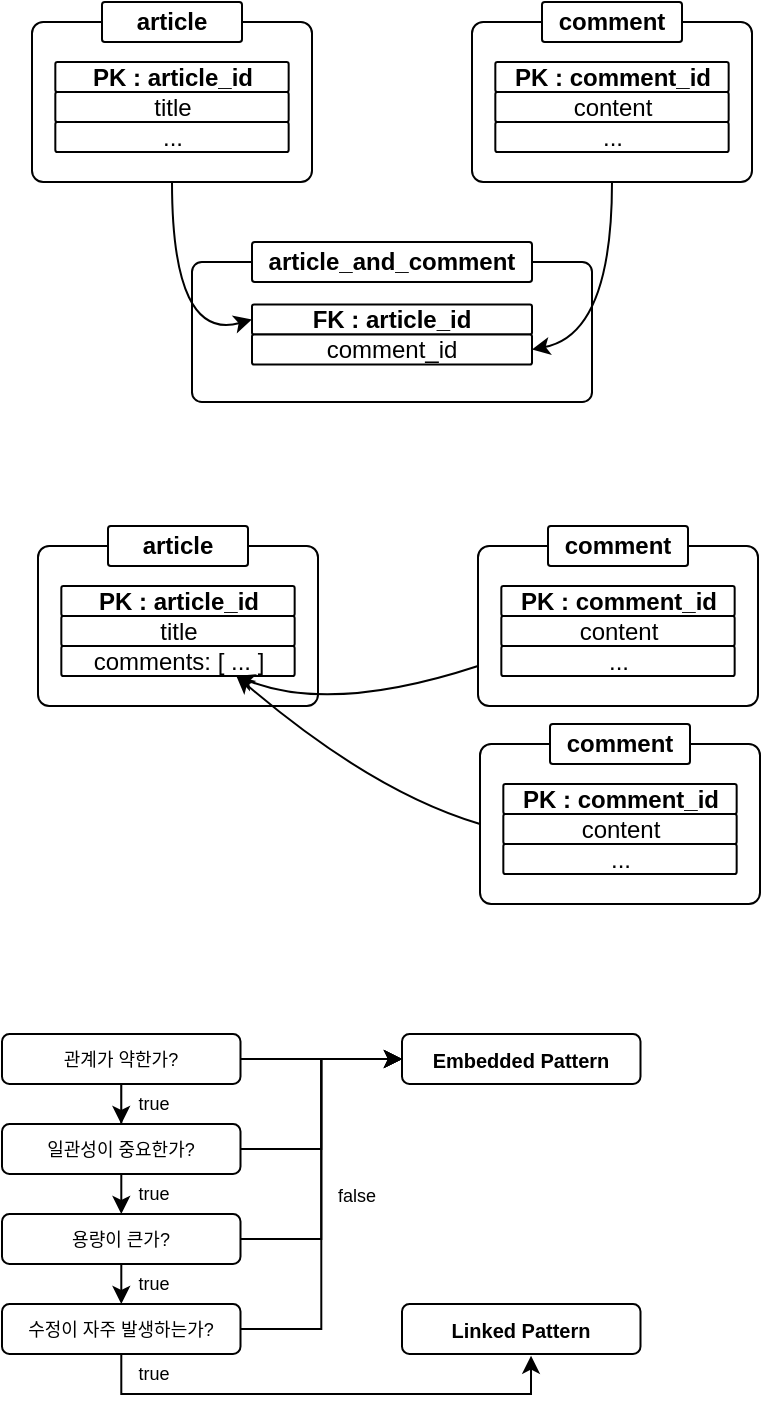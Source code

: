 <mxfile version="17.4.3" type="device"><diagram id="GuBNjKzHIEUupMGEr3PJ" name="Page-1"><mxGraphModel dx="379" dy="476" grid="0" gridSize="10" guides="1" tooltips="1" connect="1" arrows="1" fold="1" page="1" pageScale="1" pageWidth="827" pageHeight="1169" math="0" shadow="0"><root><mxCell id="0"/><mxCell id="1" parent="0"/><mxCell id="1F5n1sNnuWvPcOy9FcBR-33" value="" style="rounded=1;whiteSpace=wrap;html=1;arcSize=7;" parent="1" vertex="1"><mxGeometry x="200" y="400" width="200" height="70" as="geometry"/></mxCell><mxCell id="1F5n1sNnuWvPcOy9FcBR-34" value="FK : article_id" style="rounded=1;whiteSpace=wrap;html=1;arcSize=7;fontStyle=1" parent="1" vertex="1"><mxGeometry x="230" y="421.25" width="140" height="15" as="geometry"/></mxCell><mxCell id="1F5n1sNnuWvPcOy9FcBR-40" value="article_and_comment" style="rounded=1;whiteSpace=wrap;html=1;arcSize=7;fontStyle=1" parent="1" vertex="1"><mxGeometry x="230" y="390" width="140" height="20" as="geometry"/></mxCell><mxCell id="1F5n1sNnuWvPcOy9FcBR-43" value="comment_id" style="rounded=1;whiteSpace=wrap;html=1;arcSize=7;fontStyle=0" parent="1" vertex="1"><mxGeometry x="230" y="436.25" width="140" height="15" as="geometry"/></mxCell><mxCell id="1F5n1sNnuWvPcOy9FcBR-55" value="" style="group" parent="1" vertex="1" connectable="0"><mxGeometry x="120" y="270" width="140" height="90" as="geometry"/></mxCell><mxCell id="1F5n1sNnuWvPcOy9FcBR-11" value="" style="rounded=1;whiteSpace=wrap;html=1;arcSize=7;" parent="1F5n1sNnuWvPcOy9FcBR-55" vertex="1"><mxGeometry y="10" width="140" height="80" as="geometry"/></mxCell><mxCell id="1F5n1sNnuWvPcOy9FcBR-41" value="article" style="rounded=1;whiteSpace=wrap;html=1;arcSize=7;fontStyle=1" parent="1F5n1sNnuWvPcOy9FcBR-55" vertex="1"><mxGeometry x="35" width="70" height="20" as="geometry"/></mxCell><mxCell id="1F5n1sNnuWvPcOy9FcBR-44" value="PK : article_id" style="rounded=1;whiteSpace=wrap;html=1;arcSize=7;fontStyle=1" parent="1F5n1sNnuWvPcOy9FcBR-55" vertex="1"><mxGeometry x="11.667" y="30" width="116.667" height="15" as="geometry"/></mxCell><mxCell id="1F5n1sNnuWvPcOy9FcBR-45" value="&lt;span style=&quot;font-weight: 400&quot;&gt;title&lt;/span&gt;" style="rounded=1;whiteSpace=wrap;html=1;arcSize=7;fontStyle=1" parent="1F5n1sNnuWvPcOy9FcBR-55" vertex="1"><mxGeometry x="11.667" y="45" width="116.667" height="15" as="geometry"/></mxCell><mxCell id="1F5n1sNnuWvPcOy9FcBR-46" value="&lt;span style=&quot;font-weight: 400&quot;&gt;...&lt;/span&gt;" style="rounded=1;whiteSpace=wrap;html=1;arcSize=7;fontStyle=1" parent="1F5n1sNnuWvPcOy9FcBR-55" vertex="1"><mxGeometry x="11.667" y="60" width="116.667" height="15" as="geometry"/></mxCell><mxCell id="1F5n1sNnuWvPcOy9FcBR-56" value="" style="group" parent="1" vertex="1" connectable="0"><mxGeometry x="340" y="270" width="140" height="90" as="geometry"/></mxCell><mxCell id="1F5n1sNnuWvPcOy9FcBR-57" value="" style="rounded=1;whiteSpace=wrap;html=1;arcSize=7;" parent="1F5n1sNnuWvPcOy9FcBR-56" vertex="1"><mxGeometry y="10" width="140" height="80" as="geometry"/></mxCell><mxCell id="1F5n1sNnuWvPcOy9FcBR-58" value="comment" style="rounded=1;whiteSpace=wrap;html=1;arcSize=7;fontStyle=1" parent="1F5n1sNnuWvPcOy9FcBR-56" vertex="1"><mxGeometry x="35" width="70" height="20" as="geometry"/></mxCell><mxCell id="1F5n1sNnuWvPcOy9FcBR-59" value="PK : comment_id" style="rounded=1;whiteSpace=wrap;html=1;arcSize=7;fontStyle=1" parent="1F5n1sNnuWvPcOy9FcBR-56" vertex="1"><mxGeometry x="11.667" y="30" width="116.667" height="15" as="geometry"/></mxCell><mxCell id="1F5n1sNnuWvPcOy9FcBR-60" value="&lt;span style=&quot;font-weight: 400&quot;&gt;content&lt;/span&gt;" style="rounded=1;whiteSpace=wrap;html=1;arcSize=7;fontStyle=1" parent="1F5n1sNnuWvPcOy9FcBR-56" vertex="1"><mxGeometry x="11.667" y="45" width="116.667" height="15" as="geometry"/></mxCell><mxCell id="1F5n1sNnuWvPcOy9FcBR-61" value="&lt;span style=&quot;font-weight: 400&quot;&gt;...&lt;/span&gt;" style="rounded=1;whiteSpace=wrap;html=1;arcSize=7;fontStyle=1" parent="1F5n1sNnuWvPcOy9FcBR-56" vertex="1"><mxGeometry x="11.667" y="60" width="116.667" height="15" as="geometry"/></mxCell><mxCell id="1F5n1sNnuWvPcOy9FcBR-62" value="" style="curved=1;endArrow=classic;html=1;rounded=0;exitX=0.5;exitY=1;exitDx=0;exitDy=0;entryX=0;entryY=0.5;entryDx=0;entryDy=0;" parent="1" source="1F5n1sNnuWvPcOy9FcBR-11" target="1F5n1sNnuWvPcOy9FcBR-34" edge="1"><mxGeometry width="50" height="50" relative="1" as="geometry"><mxPoint x="300" y="410" as="sourcePoint"/><mxPoint x="350" y="360" as="targetPoint"/><Array as="points"><mxPoint x="190" y="440"/></Array></mxGeometry></mxCell><mxCell id="1F5n1sNnuWvPcOy9FcBR-63" value="" style="curved=1;endArrow=classic;html=1;rounded=0;exitX=0.5;exitY=1;exitDx=0;exitDy=0;entryX=1;entryY=0.5;entryDx=0;entryDy=0;" parent="1" source="1F5n1sNnuWvPcOy9FcBR-57" target="1F5n1sNnuWvPcOy9FcBR-43" edge="1"><mxGeometry width="50" height="50" relative="1" as="geometry"><mxPoint x="413" y="356.25" as="sourcePoint"/><mxPoint x="453" y="425" as="targetPoint"/><Array as="points"><mxPoint x="410" y="436"/></Array></mxGeometry></mxCell><mxCell id="1F5n1sNnuWvPcOy9FcBR-68" value="" style="group" parent="1" vertex="1" connectable="0"><mxGeometry x="123" y="532" width="140" height="90" as="geometry"/></mxCell><mxCell id="1F5n1sNnuWvPcOy9FcBR-69" value="" style="rounded=1;whiteSpace=wrap;html=1;arcSize=7;" parent="1F5n1sNnuWvPcOy9FcBR-68" vertex="1"><mxGeometry y="10" width="140" height="80" as="geometry"/></mxCell><mxCell id="1F5n1sNnuWvPcOy9FcBR-70" value="article" style="rounded=1;whiteSpace=wrap;html=1;arcSize=7;fontStyle=1" parent="1F5n1sNnuWvPcOy9FcBR-68" vertex="1"><mxGeometry x="35" width="70" height="20" as="geometry"/></mxCell><mxCell id="1F5n1sNnuWvPcOy9FcBR-71" value="PK : article_id" style="rounded=1;whiteSpace=wrap;html=1;arcSize=7;fontStyle=1" parent="1F5n1sNnuWvPcOy9FcBR-68" vertex="1"><mxGeometry x="11.667" y="30" width="116.667" height="15" as="geometry"/></mxCell><mxCell id="1F5n1sNnuWvPcOy9FcBR-72" value="&lt;span style=&quot;font-weight: 400&quot;&gt;title&lt;/span&gt;" style="rounded=1;whiteSpace=wrap;html=1;arcSize=7;fontStyle=1" parent="1F5n1sNnuWvPcOy9FcBR-68" vertex="1"><mxGeometry x="11.667" y="45" width="116.667" height="15" as="geometry"/></mxCell><mxCell id="1F5n1sNnuWvPcOy9FcBR-73" value="&lt;span style=&quot;font-weight: 400&quot;&gt;comments: [ ... ]&lt;/span&gt;" style="rounded=1;whiteSpace=wrap;html=1;arcSize=7;fontStyle=1" parent="1F5n1sNnuWvPcOy9FcBR-68" vertex="1"><mxGeometry x="11.667" y="60" width="116.667" height="15" as="geometry"/></mxCell><mxCell id="1F5n1sNnuWvPcOy9FcBR-74" value="" style="group" parent="1" vertex="1" connectable="0"><mxGeometry x="343" y="532" width="140" height="90" as="geometry"/></mxCell><mxCell id="1F5n1sNnuWvPcOy9FcBR-75" value="" style="rounded=1;whiteSpace=wrap;html=1;arcSize=7;" parent="1F5n1sNnuWvPcOy9FcBR-74" vertex="1"><mxGeometry y="10" width="140" height="80" as="geometry"/></mxCell><mxCell id="1F5n1sNnuWvPcOy9FcBR-76" value="comment" style="rounded=1;whiteSpace=wrap;html=1;arcSize=7;fontStyle=1" parent="1F5n1sNnuWvPcOy9FcBR-74" vertex="1"><mxGeometry x="35" width="70" height="20" as="geometry"/></mxCell><mxCell id="1F5n1sNnuWvPcOy9FcBR-77" value="PK : comment_id" style="rounded=1;whiteSpace=wrap;html=1;arcSize=7;fontStyle=1" parent="1F5n1sNnuWvPcOy9FcBR-74" vertex="1"><mxGeometry x="11.667" y="30" width="116.667" height="15" as="geometry"/></mxCell><mxCell id="1F5n1sNnuWvPcOy9FcBR-78" value="&lt;span style=&quot;font-weight: 400&quot;&gt;content&lt;/span&gt;" style="rounded=1;whiteSpace=wrap;html=1;arcSize=7;fontStyle=1" parent="1F5n1sNnuWvPcOy9FcBR-74" vertex="1"><mxGeometry x="11.667" y="45" width="116.667" height="15" as="geometry"/></mxCell><mxCell id="1F5n1sNnuWvPcOy9FcBR-79" value="&lt;span style=&quot;font-weight: 400&quot;&gt;...&lt;/span&gt;" style="rounded=1;whiteSpace=wrap;html=1;arcSize=7;fontStyle=1" parent="1F5n1sNnuWvPcOy9FcBR-74" vertex="1"><mxGeometry x="11.667" y="60" width="116.667" height="15" as="geometry"/></mxCell><mxCell id="1F5n1sNnuWvPcOy9FcBR-81" value="" style="curved=1;endArrow=classic;html=1;rounded=0;exitX=0;exitY=0.75;exitDx=0;exitDy=0;entryX=0.75;entryY=1;entryDx=0;entryDy=0;" parent="1" source="1F5n1sNnuWvPcOy9FcBR-75" target="1F5n1sNnuWvPcOy9FcBR-73" edge="1"><mxGeometry width="50" height="50" relative="1" as="geometry"><mxPoint x="416" y="618.25" as="sourcePoint"/><mxPoint x="373" y="705.75" as="targetPoint"/><Array as="points"><mxPoint x="270" y="626"/></Array></mxGeometry></mxCell><mxCell id="1F5n1sNnuWvPcOy9FcBR-82" value="" style="group" parent="1" vertex="1" connectable="0"><mxGeometry x="344" y="631" width="140" height="90" as="geometry"/></mxCell><mxCell id="1F5n1sNnuWvPcOy9FcBR-83" value="" style="rounded=1;whiteSpace=wrap;html=1;arcSize=7;" parent="1F5n1sNnuWvPcOy9FcBR-82" vertex="1"><mxGeometry y="10" width="140" height="80" as="geometry"/></mxCell><mxCell id="1F5n1sNnuWvPcOy9FcBR-84" value="comment" style="rounded=1;whiteSpace=wrap;html=1;arcSize=7;fontStyle=1" parent="1F5n1sNnuWvPcOy9FcBR-82" vertex="1"><mxGeometry x="35" width="70" height="20" as="geometry"/></mxCell><mxCell id="1F5n1sNnuWvPcOy9FcBR-85" value="PK : comment_id" style="rounded=1;whiteSpace=wrap;html=1;arcSize=7;fontStyle=1" parent="1F5n1sNnuWvPcOy9FcBR-82" vertex="1"><mxGeometry x="11.667" y="30" width="116.667" height="15" as="geometry"/></mxCell><mxCell id="1F5n1sNnuWvPcOy9FcBR-86" value="&lt;span style=&quot;font-weight: 400&quot;&gt;content&lt;/span&gt;" style="rounded=1;whiteSpace=wrap;html=1;arcSize=7;fontStyle=1" parent="1F5n1sNnuWvPcOy9FcBR-82" vertex="1"><mxGeometry x="11.667" y="45" width="116.667" height="15" as="geometry"/></mxCell><mxCell id="1F5n1sNnuWvPcOy9FcBR-87" value="&lt;span style=&quot;font-weight: 400&quot;&gt;...&lt;/span&gt;" style="rounded=1;whiteSpace=wrap;html=1;arcSize=7;fontStyle=1" parent="1F5n1sNnuWvPcOy9FcBR-82" vertex="1"><mxGeometry x="11.667" y="60" width="116.667" height="15" as="geometry"/></mxCell><mxCell id="1F5n1sNnuWvPcOy9FcBR-88" value="" style="curved=1;endArrow=classic;html=1;rounded=0;exitX=0;exitY=0.5;exitDx=0;exitDy=0;entryX=0.75;entryY=1;entryDx=0;entryDy=0;" parent="1" source="1F5n1sNnuWvPcOy9FcBR-83" target="1F5n1sNnuWvPcOy9FcBR-73" edge="1"><mxGeometry width="50" height="50" relative="1" as="geometry"><mxPoint x="364.667" y="579.5" as="sourcePoint"/><mxPoint x="261.333" y="609.5" as="targetPoint"/><Array as="points"><mxPoint x="290" y="665"/></Array></mxGeometry></mxCell><mxCell id="1F5n1sNnuWvPcOy9FcBR-112" style="edgeStyle=orthogonalEdgeStyle;rounded=0;orthogonalLoop=1;jettySize=auto;html=1;" parent="1" source="1F5n1sNnuWvPcOy9FcBR-98" target="1F5n1sNnuWvPcOy9FcBR-101" edge="1"><mxGeometry relative="1" as="geometry"/></mxCell><mxCell id="1F5n1sNnuWvPcOy9FcBR-120" style="edgeStyle=orthogonalEdgeStyle;rounded=0;orthogonalLoop=1;jettySize=auto;html=1;entryX=0;entryY=0.5;entryDx=0;entryDy=0;" parent="1" source="1F5n1sNnuWvPcOy9FcBR-98" target="1F5n1sNnuWvPcOy9FcBR-103" edge="1"><mxGeometry relative="1" as="geometry"/></mxCell><mxCell id="1F5n1sNnuWvPcOy9FcBR-98" value="일관성이 중요한가?" style="rounded=1;whiteSpace=wrap;html=1;fontSize=9;" parent="1" vertex="1"><mxGeometry x="105" y="831" width="119.25" height="25" as="geometry"/></mxCell><mxCell id="1F5n1sNnuWvPcOy9FcBR-105" style="edgeStyle=orthogonalEdgeStyle;rounded=0;orthogonalLoop=1;jettySize=auto;html=1;entryX=0;entryY=0.5;entryDx=0;entryDy=0;" parent="1" source="1F5n1sNnuWvPcOy9FcBR-100" target="1F5n1sNnuWvPcOy9FcBR-103" edge="1"><mxGeometry relative="1" as="geometry"/></mxCell><mxCell id="1F5n1sNnuWvPcOy9FcBR-114" style="edgeStyle=orthogonalEdgeStyle;rounded=0;orthogonalLoop=1;jettySize=auto;html=1;entryX=0.5;entryY=0;entryDx=0;entryDy=0;" parent="1" source="1F5n1sNnuWvPcOy9FcBR-100" target="1F5n1sNnuWvPcOy9FcBR-98" edge="1"><mxGeometry relative="1" as="geometry"/></mxCell><mxCell id="1F5n1sNnuWvPcOy9FcBR-100" value="관계가 약한가?" style="rounded=1;whiteSpace=wrap;html=1;fontSize=9;" parent="1" vertex="1"><mxGeometry x="105" y="786" width="119.25" height="25" as="geometry"/></mxCell><mxCell id="1F5n1sNnuWvPcOy9FcBR-111" style="edgeStyle=orthogonalEdgeStyle;rounded=0;orthogonalLoop=1;jettySize=auto;html=1;" parent="1" source="1F5n1sNnuWvPcOy9FcBR-101" target="1F5n1sNnuWvPcOy9FcBR-102" edge="1"><mxGeometry relative="1" as="geometry"/></mxCell><mxCell id="1F5n1sNnuWvPcOy9FcBR-121" style="edgeStyle=orthogonalEdgeStyle;rounded=0;orthogonalLoop=1;jettySize=auto;html=1;entryX=0;entryY=0.5;entryDx=0;entryDy=0;" parent="1" source="1F5n1sNnuWvPcOy9FcBR-101" target="1F5n1sNnuWvPcOy9FcBR-103" edge="1"><mxGeometry relative="1" as="geometry"/></mxCell><mxCell id="1F5n1sNnuWvPcOy9FcBR-101" value="용량이 큰가?" style="rounded=1;whiteSpace=wrap;html=1;fontSize=9;" parent="1" vertex="1"><mxGeometry x="105" y="876" width="119.25" height="25" as="geometry"/></mxCell><mxCell id="1F5n1sNnuWvPcOy9FcBR-119" style="edgeStyle=orthogonalEdgeStyle;rounded=0;orthogonalLoop=1;jettySize=auto;html=1;entryX=0.541;entryY=1.034;entryDx=0;entryDy=0;entryPerimeter=0;" parent="1" source="1F5n1sNnuWvPcOy9FcBR-102" target="1F5n1sNnuWvPcOy9FcBR-104" edge="1"><mxGeometry relative="1" as="geometry"><Array as="points"><mxPoint x="165" y="966"/><mxPoint x="370" y="966"/></Array></mxGeometry></mxCell><mxCell id="1F5n1sNnuWvPcOy9FcBR-122" style="edgeStyle=orthogonalEdgeStyle;rounded=0;orthogonalLoop=1;jettySize=auto;html=1;entryX=0;entryY=0.5;entryDx=0;entryDy=0;" parent="1" source="1F5n1sNnuWvPcOy9FcBR-102" target="1F5n1sNnuWvPcOy9FcBR-103" edge="1"><mxGeometry relative="1" as="geometry"/></mxCell><mxCell id="1F5n1sNnuWvPcOy9FcBR-102" value="수정이 자주 발생하는가?" style="rounded=1;whiteSpace=wrap;html=1;fontSize=9;" parent="1" vertex="1"><mxGeometry x="105" y="921" width="119.25" height="25" as="geometry"/></mxCell><mxCell id="1F5n1sNnuWvPcOy9FcBR-103" value="Embedded Pattern" style="rounded=1;whiteSpace=wrap;html=1;fontSize=10;fontStyle=1" parent="1" vertex="1"><mxGeometry x="305" y="786" width="119.25" height="25" as="geometry"/></mxCell><mxCell id="1F5n1sNnuWvPcOy9FcBR-104" value="Linked Pattern" style="rounded=1;whiteSpace=wrap;html=1;fontSize=10;fontStyle=1" parent="1" vertex="1"><mxGeometry x="305" y="921" width="119.25" height="25" as="geometry"/></mxCell><mxCell id="1F5n1sNnuWvPcOy9FcBR-115" value="true" style="text;html=1;strokeColor=none;fillColor=none;align=center;verticalAlign=middle;whiteSpace=wrap;rounded=0;fontSize=9;" parent="1" vertex="1"><mxGeometry x="167" y="811" width="28" height="19" as="geometry"/></mxCell><mxCell id="1F5n1sNnuWvPcOy9FcBR-116" value="true" style="text;html=1;strokeColor=none;fillColor=none;align=center;verticalAlign=middle;whiteSpace=wrap;rounded=0;fontSize=9;" parent="1" vertex="1"><mxGeometry x="167" y="856" width="28" height="19" as="geometry"/></mxCell><mxCell id="1F5n1sNnuWvPcOy9FcBR-117" value="true" style="text;html=1;strokeColor=none;fillColor=none;align=center;verticalAlign=middle;whiteSpace=wrap;rounded=0;fontSize=9;" parent="1" vertex="1"><mxGeometry x="167" y="901" width="28" height="19" as="geometry"/></mxCell><mxCell id="1F5n1sNnuWvPcOy9FcBR-118" value="true" style="text;html=1;strokeColor=none;fillColor=none;align=center;verticalAlign=middle;whiteSpace=wrap;rounded=0;fontSize=9;" parent="1" vertex="1"><mxGeometry x="167" y="946" width="28" height="19" as="geometry"/></mxCell><mxCell id="1F5n1sNnuWvPcOy9FcBR-123" value="false" style="text;html=1;strokeColor=none;fillColor=none;align=center;verticalAlign=middle;whiteSpace=wrap;rounded=0;fontSize=9;" parent="1" vertex="1"><mxGeometry x="266" y="857" width="33" height="19" as="geometry"/></mxCell></root></mxGraphModel></diagram></mxfile>